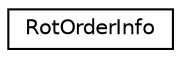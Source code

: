 digraph G
{
  edge [fontname="Helvetica",fontsize="10",labelfontname="Helvetica",labelfontsize="10"];
  node [fontname="Helvetica",fontsize="10",shape=record];
  rankdir=LR;
  Node1 [label="RotOrderInfo",height=0.2,width=0.4,color="black", fillcolor="white", style="filled",URL="$d7/d04/structRotOrderInfo.html"];
}
